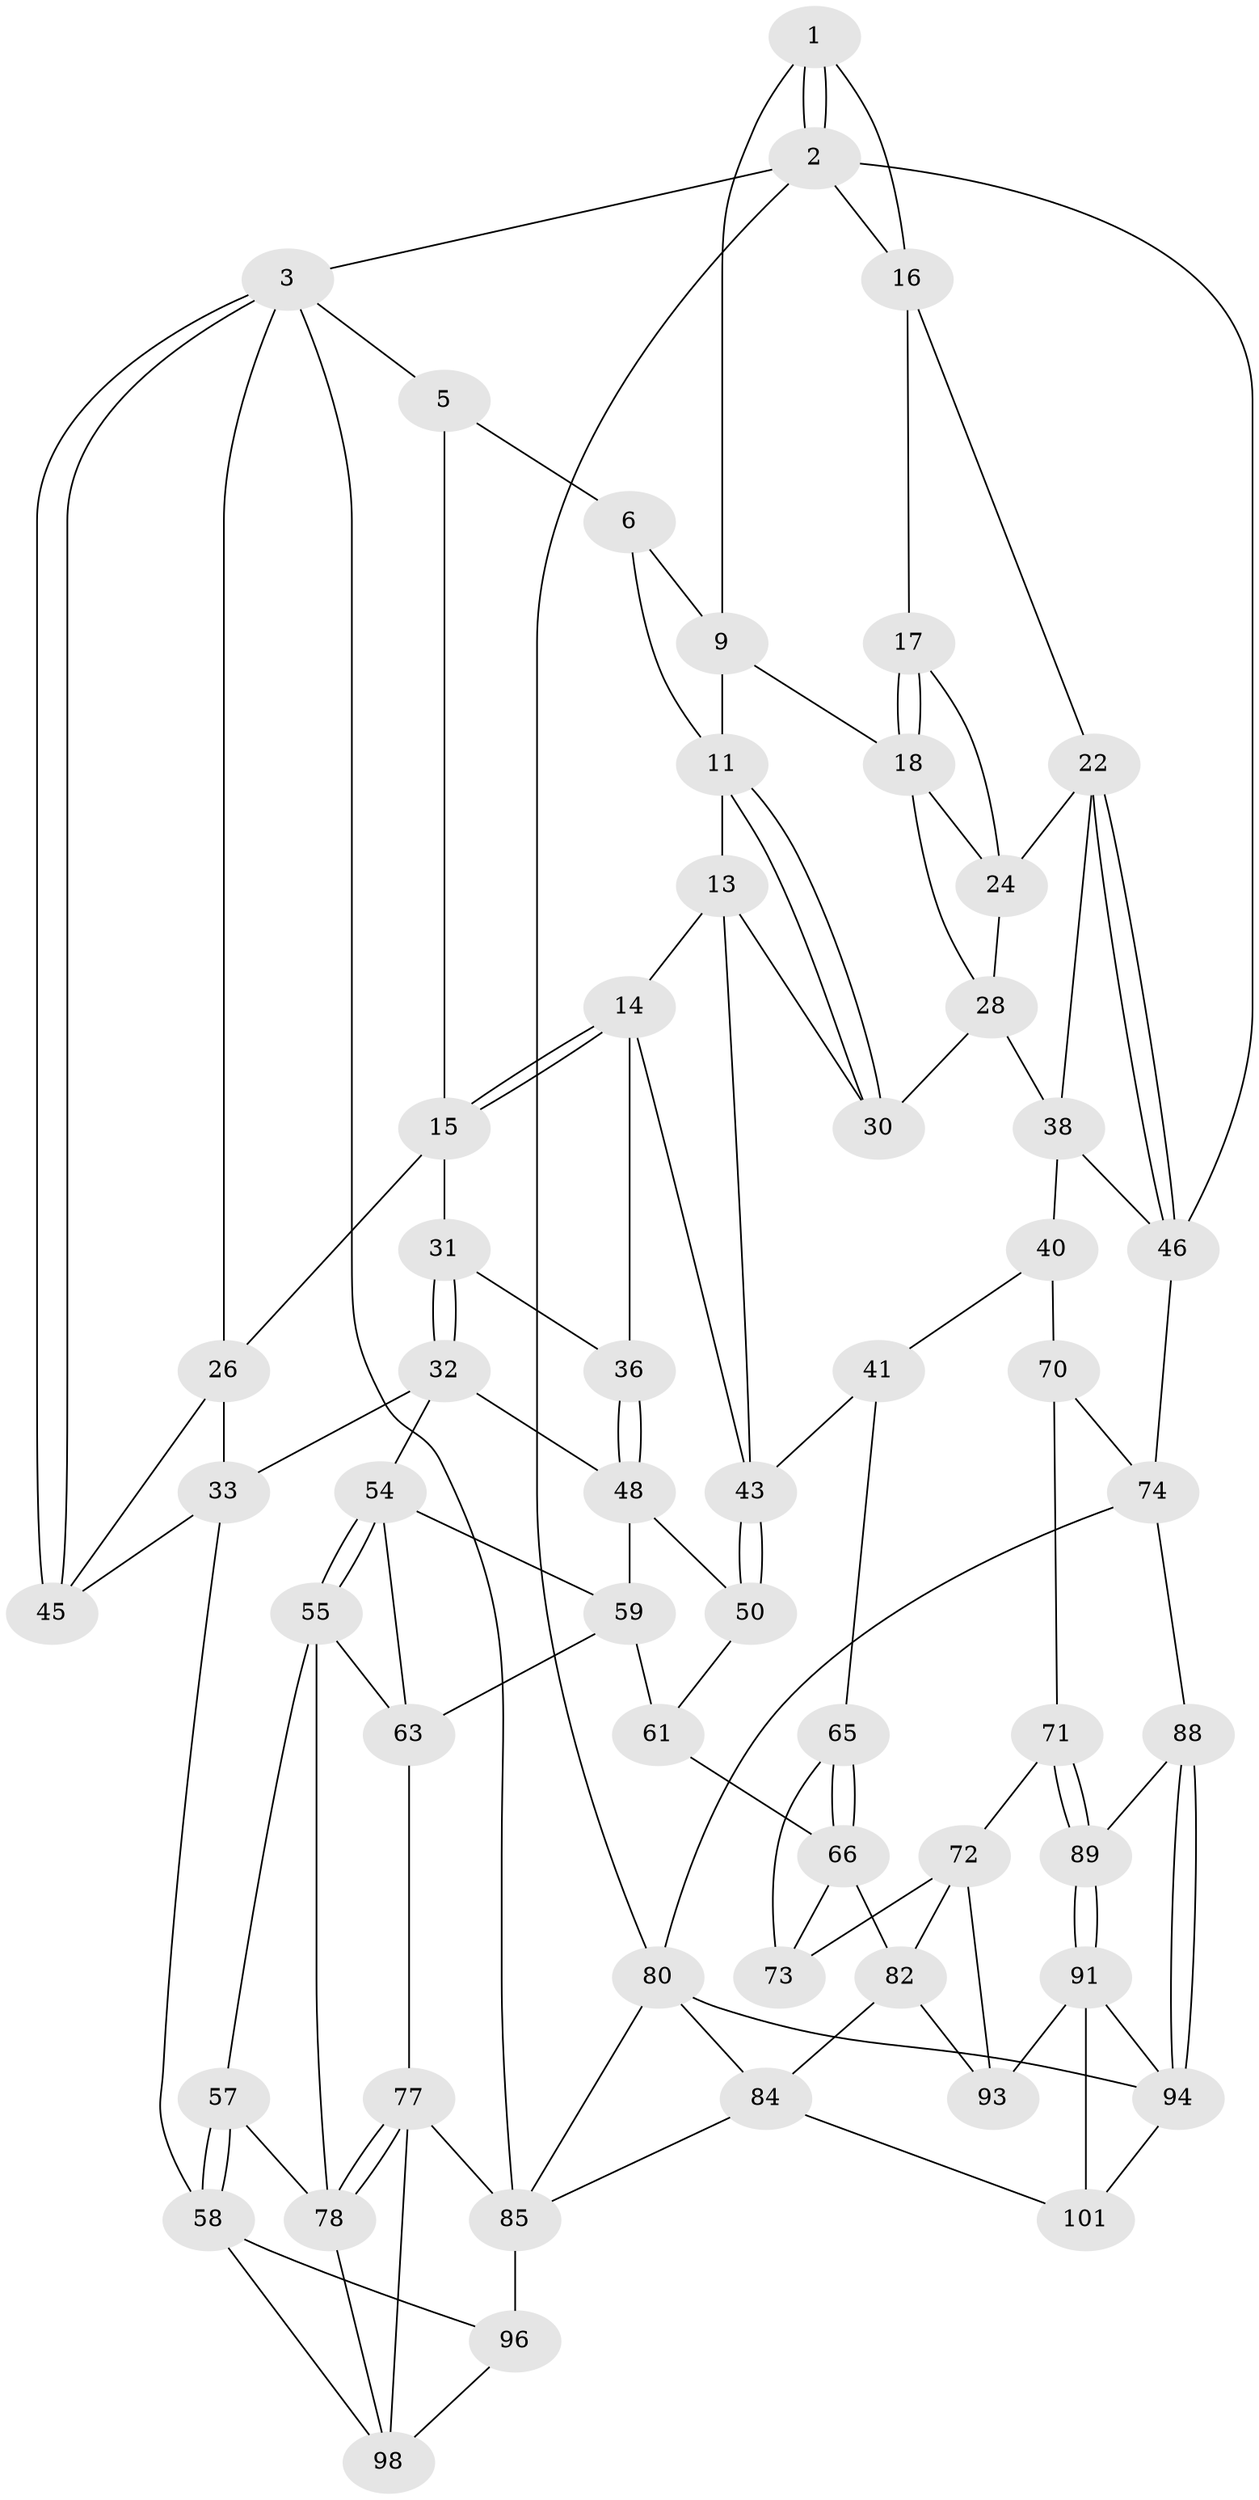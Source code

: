 // original degree distribution, {3: 0.0196078431372549, 6: 0.22549019607843138, 4: 0.24509803921568626, 5: 0.5098039215686274}
// Generated by graph-tools (version 1.1) at 2025/38/02/21/25 10:38:58]
// undirected, 58 vertices, 123 edges
graph export_dot {
graph [start="1"]
  node [color=gray90,style=filled];
  1 [pos="+1+0",super="+8"];
  2 [pos="+1+0",super="+20"];
  3 [pos="+0+0",super="+4"];
  5 [pos="+0.42277334837180186+0"];
  6 [pos="+0.5263736372729115+0",super="+7"];
  9 [pos="+0.8108329993071606+0.10158819171051989",super="+10"];
  11 [pos="+0.7143865738520299+0.27087462030199705",super="+12"];
  13 [pos="+0.5372761031519404+0.2729617061140695",super="+37"];
  14 [pos="+0.4223857978058663+0.34812135619776097",super="+35"];
  15 [pos="+0.2936547457319836+0.12910410637884953",super="+27"];
  16 [pos="+0.9387637772220079+0.1835300163386312",super="+21"];
  17 [pos="+0.9327154465349582+0.1888585442962282"];
  18 [pos="+0.8147382789853481+0.24859870219022032",super="+19"];
  22 [pos="+0.9241716499421473+0.39023907279744413",super="+23"];
  24 [pos="+0.877986892830146+0.3316409161036623",super="+25"];
  26 [pos="+0.1806285856089458+0.19100456679980174",super="+34"];
  28 [pos="+0.8773787609269+0.3313031462791645",super="+29"];
  30 [pos="+0.7233370612916279+0.3221939022360729"];
  31 [pos="+0.1837237002396876+0.29192948866955853"];
  32 [pos="+0.14275109870241048+0.3983331123171173",super="+49"];
  33 [pos="+0.126243953464705+0.3989653658282658",super="+53"];
  36 [pos="+0.40250037502495956+0.37469635892445297"];
  38 [pos="+0.8454178801245138+0.45844862934194824",super="+39"];
  40 [pos="+0.7913884280002222+0.559568848357831",super="+69"];
  41 [pos="+0.7778292290690249+0.5600511675928667",super="+42"];
  43 [pos="+0.6306715338895119+0.5220441858552898",super="+44"];
  45 [pos="+0+0.21267526622103267"];
  46 [pos="+1+0.4716557647090546",super="+47"];
  48 [pos="+0.36826231052701247+0.44768282204823034",super="+52"];
  50 [pos="+0.5505924892757108+0.5723818791728086",super="+51"];
  54 [pos="+0.18465925206332828+0.5406218738947755",super="+60"];
  55 [pos="+0.14345562505890236+0.6132955762897087",super="+56"];
  57 [pos="+0+0.6487900732624635"];
  58 [pos="+0+0.6423378469567093",super="+95"];
  59 [pos="+0.3213052204859563+0.5726216585493701",super="+62"];
  61 [pos="+0.36702678664778204+0.6998895093598402",super="+67"];
  63 [pos="+0.3132403065040919+0.7266227002957656",super="+64"];
  65 [pos="+0.6506915951569512+0.6974641231244237",super="+68"];
  66 [pos="+0.533203278907167+0.7599018867578596",super="+79"];
  70 [pos="+0.7994694276237296+0.7522672154637581",super="+76"];
  71 [pos="+0.7892442313770172+0.7752177928866157"];
  72 [pos="+0.7510138558621005+0.7818629136377324",super="+90"];
  73 [pos="+0.7094075544707359+0.736719708939297"];
  74 [pos="+1+0.7266176768981626",super="+75"];
  77 [pos="+0.2668427367893727+0.8500132833218546",super="+86"];
  78 [pos="+0.1640012309455451+0.8165714137754874",super="+87"];
  80 [pos="+1+1",super="+81"];
  82 [pos="+0.5529692473435315+0.8924486265407594",super="+83"];
  84 [pos="+0.4523310513714825+1",super="+102"];
  85 [pos="+0.4023051033254956+1",super="+97"];
  88 [pos="+0.924652025157772+0.7858303185271655"];
  89 [pos="+0.8117163518218443+0.7974405724540836"];
  91 [pos="+0.8356348695921386+0.8683868254878413",super="+92"];
  93 [pos="+0.7655252038499235+0.9229771139857673"];
  94 [pos="+0.8704710842886296+0.8794008685988921",super="+100"];
  96 [pos="+0+1"];
  98 [pos="+0.06771830164537004+0.8646547088545523",super="+99"];
  101 [pos="+0.852738533111976+1"];
  1 -- 2;
  1 -- 2;
  1 -- 16;
  1 -- 9;
  2 -- 3;
  2 -- 80;
  2 -- 16;
  2 -- 46;
  3 -- 45;
  3 -- 45;
  3 -- 26;
  3 -- 5;
  3 -- 85;
  5 -- 6;
  5 -- 15;
  6 -- 11;
  6 -- 9;
  9 -- 11;
  9 -- 18;
  11 -- 30;
  11 -- 30;
  11 -- 13;
  13 -- 14;
  13 -- 30;
  13 -- 43;
  14 -- 15;
  14 -- 15;
  14 -- 36;
  14 -- 43;
  15 -- 26;
  15 -- 31;
  16 -- 17;
  16 -- 22;
  17 -- 18;
  17 -- 18;
  17 -- 24;
  18 -- 24;
  18 -- 28;
  22 -- 46;
  22 -- 46;
  22 -- 24;
  22 -- 38;
  24 -- 28;
  26 -- 33;
  26 -- 45;
  28 -- 38;
  28 -- 30;
  31 -- 32;
  31 -- 32;
  31 -- 36;
  32 -- 33;
  32 -- 48;
  32 -- 54;
  33 -- 58;
  33 -- 45;
  36 -- 48;
  36 -- 48;
  38 -- 40;
  38 -- 46;
  40 -- 41;
  40 -- 70 [weight=2];
  41 -- 65 [weight=2];
  41 -- 43;
  43 -- 50;
  43 -- 50;
  46 -- 74;
  48 -- 59;
  48 -- 50;
  50 -- 61 [weight=2];
  54 -- 55;
  54 -- 55;
  54 -- 59;
  54 -- 63;
  55 -- 63;
  55 -- 57;
  55 -- 78;
  57 -- 58;
  57 -- 58;
  57 -- 78;
  58 -- 96;
  58 -- 98;
  59 -- 61;
  59 -- 63;
  61 -- 66;
  63 -- 77;
  65 -- 66;
  65 -- 66;
  65 -- 73;
  66 -- 73;
  66 -- 82;
  70 -- 71;
  70 -- 74;
  71 -- 72;
  71 -- 89;
  71 -- 89;
  72 -- 73;
  72 -- 82;
  72 -- 93;
  74 -- 80;
  74 -- 88;
  77 -- 78;
  77 -- 78;
  77 -- 98;
  77 -- 85;
  78 -- 98;
  80 -- 85;
  80 -- 84;
  80 -- 94;
  82 -- 84;
  82 -- 93;
  84 -- 85;
  84 -- 101;
  85 -- 96;
  88 -- 89;
  88 -- 94;
  88 -- 94;
  89 -- 91;
  89 -- 91;
  91 -- 94;
  91 -- 93;
  91 -- 101;
  94 -- 101;
  96 -- 98;
}
